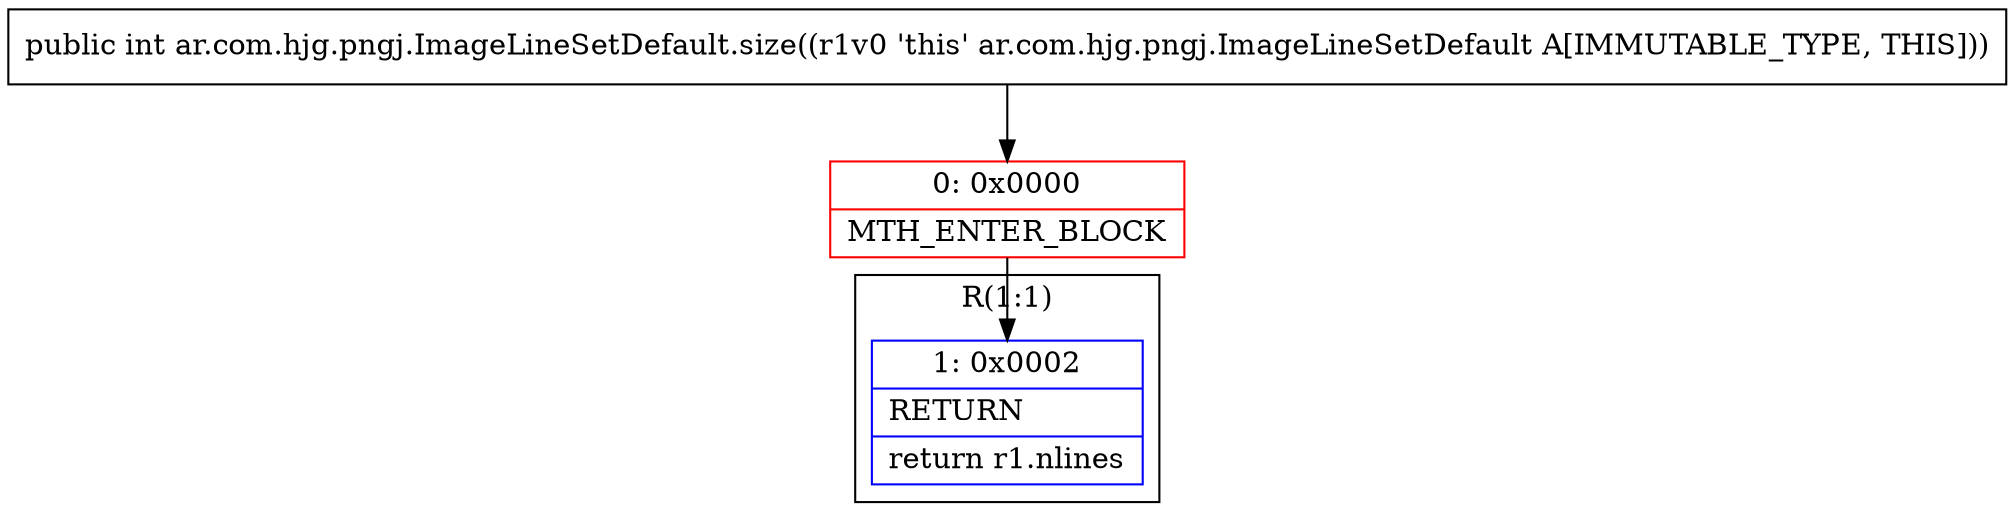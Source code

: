 digraph "CFG forar.com.hjg.pngj.ImageLineSetDefault.size()I" {
subgraph cluster_Region_1220715748 {
label = "R(1:1)";
node [shape=record,color=blue];
Node_1 [shape=record,label="{1\:\ 0x0002|RETURN\l|return r1.nlines\l}"];
}
Node_0 [shape=record,color=red,label="{0\:\ 0x0000|MTH_ENTER_BLOCK\l}"];
MethodNode[shape=record,label="{public int ar.com.hjg.pngj.ImageLineSetDefault.size((r1v0 'this' ar.com.hjg.pngj.ImageLineSetDefault A[IMMUTABLE_TYPE, THIS])) }"];
MethodNode -> Node_0;
Node_0 -> Node_1;
}

